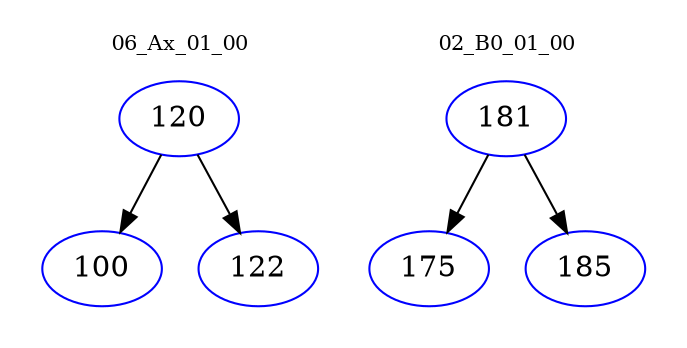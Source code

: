 digraph{
subgraph cluster_0 {
color = white
label = "06_Ax_01_00";
fontsize=10;
T0_120 [label="120", color="blue"]
T0_120 -> T0_100 [color="black"]
T0_100 [label="100", color="blue"]
T0_120 -> T0_122 [color="black"]
T0_122 [label="122", color="blue"]
}
subgraph cluster_1 {
color = white
label = "02_B0_01_00";
fontsize=10;
T1_181 [label="181", color="blue"]
T1_181 -> T1_175 [color="black"]
T1_175 [label="175", color="blue"]
T1_181 -> T1_185 [color="black"]
T1_185 [label="185", color="blue"]
}
}
